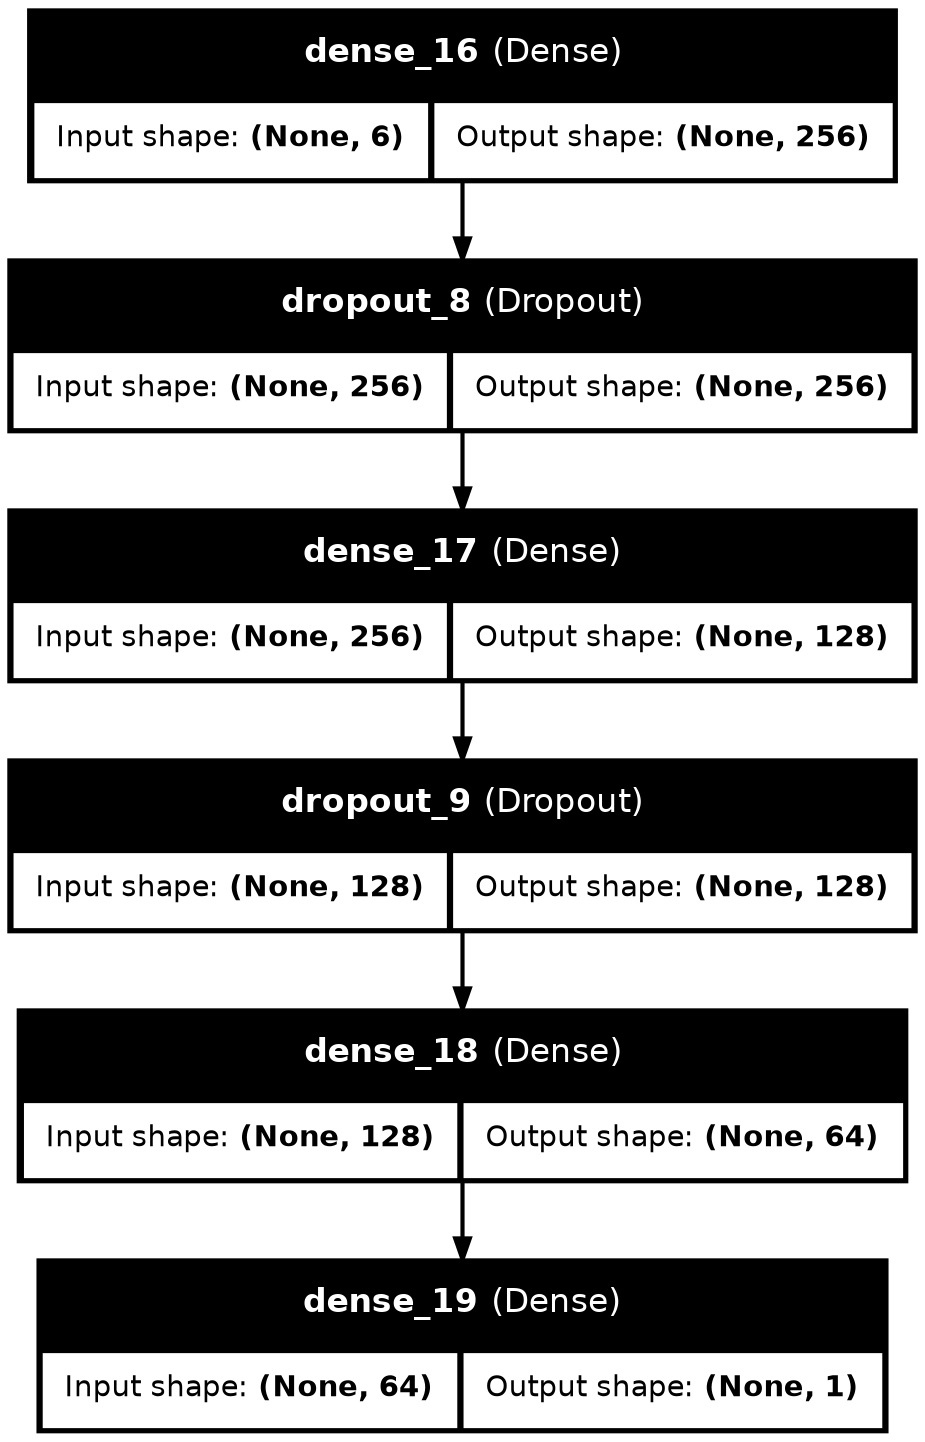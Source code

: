 digraph G {
concentrate=True;
dpi=200;
rankdir=TB;
splines=ortho;
node [shape=record];
2497682582096 [border=0, fontname=Helvetica, label=<<table border="0" cellborder="1" bgcolor="black" cellpadding="10"><tr><td colspan="2" bgcolor="black"><font point-size="16" color="white"><b>dense_16</b> (Dense)</font></td></tr><tr><td bgcolor="white"><font point-size="14">Input shape: <b>(None, 6)</b></font></td><td bgcolor="white"><font point-size="14">Output shape: <b>(None, 256)</b></font></td></tr></table>>, margin=0];
2497678625936 [border=0, fontname=Helvetica, label=<<table border="0" cellborder="1" bgcolor="black" cellpadding="10"><tr><td colspan="2" bgcolor="black"><font point-size="16" color="white"><b>dropout_8</b> (Dropout)</font></td></tr><tr><td bgcolor="white"><font point-size="14">Input shape: <b>(None, 256)</b></font></td><td bgcolor="white"><font point-size="14">Output shape: <b>(None, 256)</b></font></td></tr></table>>, margin=0];
2497593352272 [border=0, fontname=Helvetica, label=<<table border="0" cellborder="1" bgcolor="black" cellpadding="10"><tr><td colspan="2" bgcolor="black"><font point-size="16" color="white"><b>dense_17</b> (Dense)</font></td></tr><tr><td bgcolor="white"><font point-size="14">Input shape: <b>(None, 256)</b></font></td><td bgcolor="white"><font point-size="14">Output shape: <b>(None, 128)</b></font></td></tr></table>>, margin=0];
2497678703632 [border=0, fontname=Helvetica, label=<<table border="0" cellborder="1" bgcolor="black" cellpadding="10"><tr><td colspan="2" bgcolor="black"><font point-size="16" color="white"><b>dropout_9</b> (Dropout)</font></td></tr><tr><td bgcolor="white"><font point-size="14">Input shape: <b>(None, 128)</b></font></td><td bgcolor="white"><font point-size="14">Output shape: <b>(None, 128)</b></font></td></tr></table>>, margin=0];
2497678701392 [border=0, fontname=Helvetica, label=<<table border="0" cellborder="1" bgcolor="black" cellpadding="10"><tr><td colspan="2" bgcolor="black"><font point-size="16" color="white"><b>dense_18</b> (Dense)</font></td></tr><tr><td bgcolor="white"><font point-size="14">Input shape: <b>(None, 128)</b></font></td><td bgcolor="white"><font point-size="14">Output shape: <b>(None, 64)</b></font></td></tr></table>>, margin=0];
2497678698832 [border=0, fontname=Helvetica, label=<<table border="0" cellborder="1" bgcolor="black" cellpadding="10"><tr><td colspan="2" bgcolor="black"><font point-size="16" color="white"><b>dense_19</b> (Dense)</font></td></tr><tr><td bgcolor="white"><font point-size="14">Input shape: <b>(None, 64)</b></font></td><td bgcolor="white"><font point-size="14">Output shape: <b>(None, 1)</b></font></td></tr></table>>, margin=0];
2497682582096 -> 2497678625936  [penwidth=2];
2497678625936 -> 2497593352272  [penwidth=2];
2497593352272 -> 2497678703632  [penwidth=2];
2497678703632 -> 2497678701392  [penwidth=2];
2497678701392 -> 2497678698832  [penwidth=2];
}
